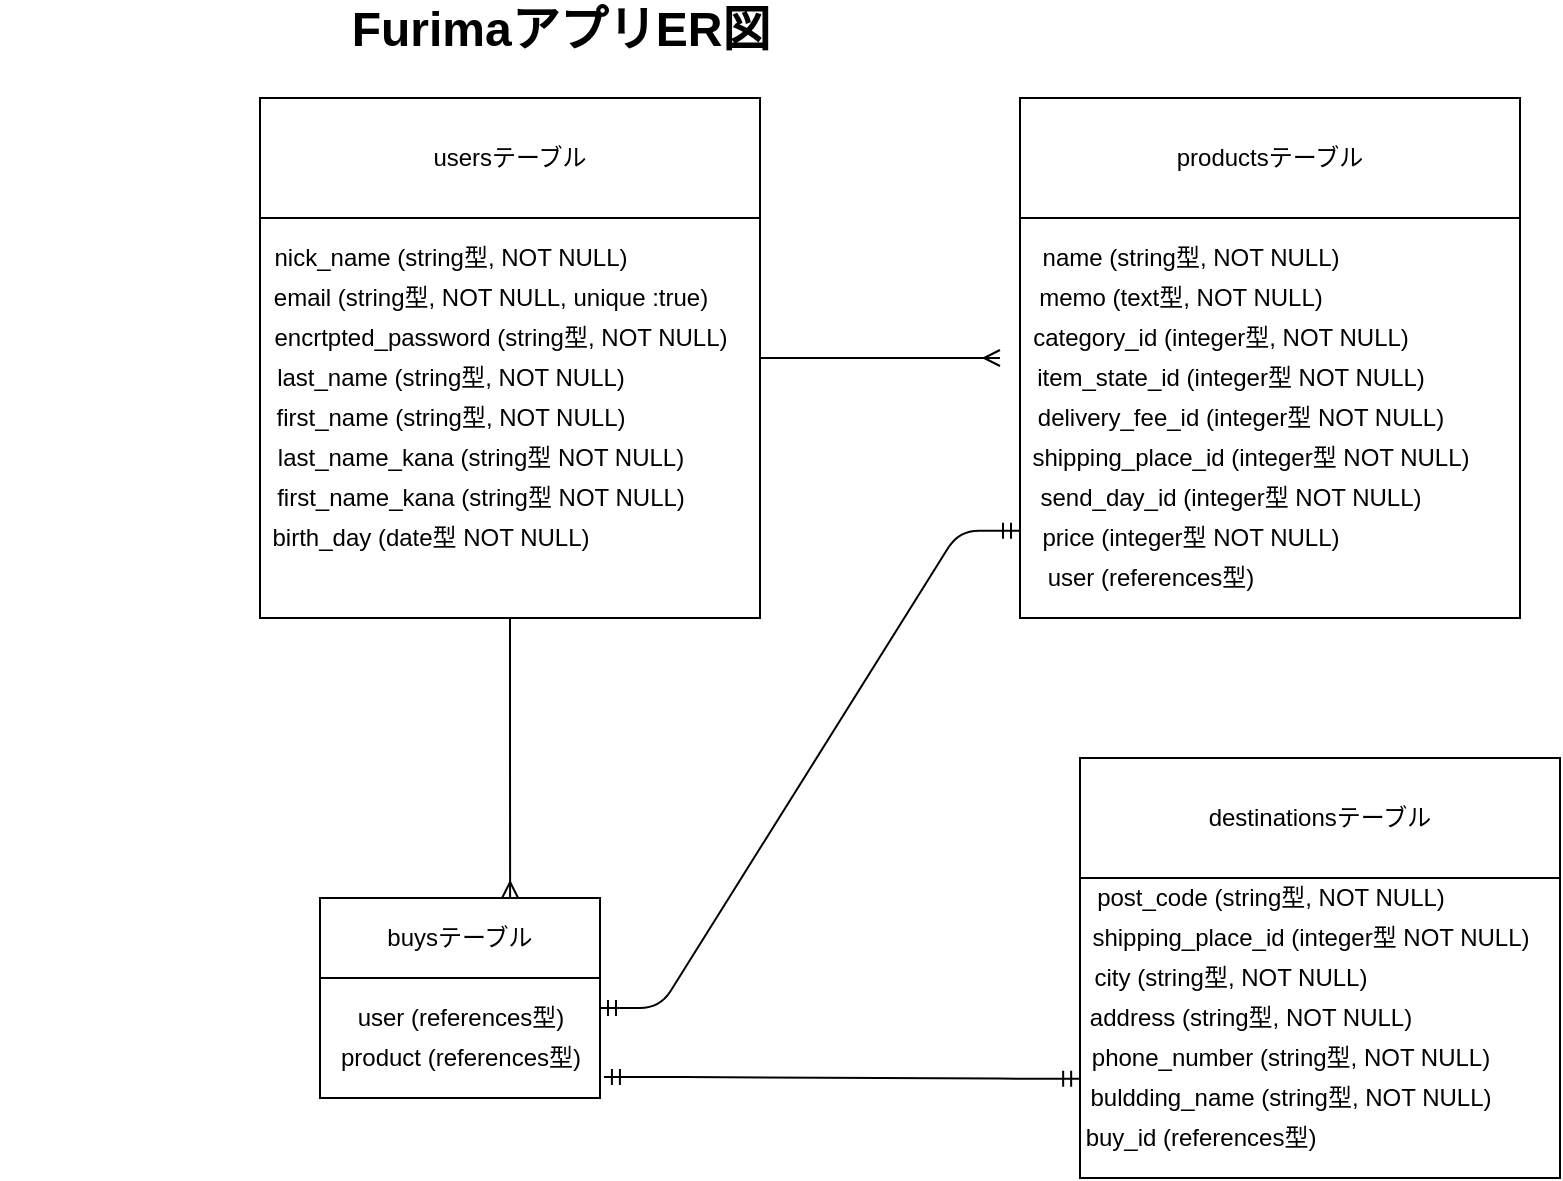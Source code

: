 <mxfile version="13.10.0" type="embed">
    <diagram id="p0TnjbUd2gW1PoHSHFOu" name="ページ1">
        <mxGraphModel dx="2878" dy="567" grid="1" gridSize="10" guides="1" tooltips="1" connect="1" arrows="1" fold="1" page="0" pageScale="1" pageWidth="850" pageHeight="1100" math="0" shadow="0">
            <root>
                <mxCell id="0"/>
                <mxCell id="1" parent="0"/>
                <mxCell id="21" value="FurimaアプリER図&lt;br&gt;&lt;br&gt;" style="text;strokeColor=none;fillColor=none;html=1;fontSize=24;fontStyle=1;verticalAlign=middle;align=center;" parent="1" vertex="1">
                    <mxGeometry x="-1600" y="60" width="100" height="40" as="geometry"/>
                </mxCell>
                <mxCell id="95" style="edgeStyle=orthogonalEdgeStyle;rounded=0;orthogonalLoop=1;jettySize=auto;html=1;entryX=0.679;entryY=0;entryDx=0;entryDy=0;entryPerimeter=0;endArrow=ERmany;endFill=0;" edge="1" parent="1" source="43" target="85">
                    <mxGeometry relative="1" as="geometry"/>
                </mxCell>
                <mxCell id="96" style="edgeStyle=orthogonalEdgeStyle;rounded=0;orthogonalLoop=1;jettySize=auto;html=1;endArrow=ERmany;endFill=0;" edge="1" parent="1" source="43">
                    <mxGeometry relative="1" as="geometry">
                        <mxPoint x="-1330" y="230" as="targetPoint"/>
                    </mxGeometry>
                </mxCell>
                <mxCell id="43" value="" style="whiteSpace=wrap;html=1;" parent="1" vertex="1">
                    <mxGeometry x="-1700" y="100" width="250" height="260" as="geometry"/>
                </mxCell>
                <mxCell id="44" value="usersテーブル" style="whiteSpace=wrap;html=1;" parent="1" vertex="1">
                    <mxGeometry x="-1700" y="100" width="250" height="60" as="geometry"/>
                </mxCell>
                <mxCell id="46" value="nick_name (string型, NOT NULL)" style="text;html=1;align=center;verticalAlign=middle;resizable=0;points=[];autosize=1;" parent="1" vertex="1">
                    <mxGeometry x="-1700" y="170" width="190" height="20" as="geometry"/>
                </mxCell>
                <mxCell id="47" value="&amp;nbsp; &amp;nbsp; &amp;nbsp; &amp;nbsp; &amp;nbsp; &amp;nbsp; &amp;nbsp; &amp;nbsp; &amp;nbsp; &amp;nbsp; &amp;nbsp; &amp;nbsp; &amp;nbsp; &amp;nbsp; &amp;nbsp; &amp;nbsp; &amp;nbsp; &amp;nbsp; &amp;nbsp; &amp;nbsp;email (string型, NOT NULL, unique :true)" style="text;html=1;align=center;verticalAlign=middle;resizable=0;points=[];autosize=1;" parent="1" vertex="1">
                    <mxGeometry x="-1830" y="190" width="360" height="20" as="geometry"/>
                </mxCell>
                <mxCell id="49" value="&amp;nbsp; &amp;nbsp; &amp;nbsp; &amp;nbsp; &amp;nbsp; &amp;nbsp; &amp;nbsp; &amp;nbsp;encrtpted_password (string型, NOT NULL)" style="text;html=1;align=center;verticalAlign=middle;resizable=0;points=[];autosize=1;" parent="1" vertex="1">
                    <mxGeometry x="-1750" y="210" width="290" height="20" as="geometry"/>
                </mxCell>
                <mxCell id="50" value="last_name (string型, NOT NULL)" style="text;html=1;align=center;verticalAlign=middle;resizable=0;points=[];autosize=1;" parent="1" vertex="1">
                    <mxGeometry x="-1700" y="230" width="190" height="20" as="geometry"/>
                </mxCell>
                <mxCell id="51" value="&lt;span&gt;first_name (string型, NOT NULL)&lt;/span&gt;" style="text;html=1;align=center;verticalAlign=middle;resizable=0;points=[];autosize=1;" parent="1" vertex="1">
                    <mxGeometry x="-1700" y="250" width="190" height="20" as="geometry"/>
                </mxCell>
                <mxCell id="52" value="last_name_kana (string型 NOT NULL)" style="text;html=1;align=center;verticalAlign=middle;resizable=0;points=[];autosize=1;" parent="1" vertex="1">
                    <mxGeometry x="-1700" y="270" width="220" height="20" as="geometry"/>
                </mxCell>
                <mxCell id="54" value="first_name_kana (string型 NOT NULL)" style="text;html=1;align=center;verticalAlign=middle;resizable=0;points=[];autosize=1;" parent="1" vertex="1">
                    <mxGeometry x="-1700" y="290" width="220" height="20" as="geometry"/>
                </mxCell>
                <mxCell id="55" value="birth_day (date型 NOT NULL)" style="text;html=1;align=center;verticalAlign=middle;resizable=0;points=[];autosize=1;" parent="1" vertex="1">
                    <mxGeometry x="-1700" y="310" width="170" height="20" as="geometry"/>
                </mxCell>
                <mxCell id="62" value="" style="whiteSpace=wrap;html=1;" vertex="1" parent="1">
                    <mxGeometry x="-1320" y="100" width="250" height="260" as="geometry"/>
                </mxCell>
                <mxCell id="63" value="productsテーブル" style="whiteSpace=wrap;html=1;" vertex="1" parent="1">
                    <mxGeometry x="-1320" y="100" width="250" height="60" as="geometry"/>
                </mxCell>
                <mxCell id="64" value="name (string型, NOT NULL)" style="text;html=1;align=center;verticalAlign=middle;resizable=0;points=[];autosize=1;" vertex="1" parent="1">
                    <mxGeometry x="-1315" y="170" width="160" height="20" as="geometry"/>
                </mxCell>
                <mxCell id="65" value="memo (text型, NOT NULL)" style="text;html=1;align=center;verticalAlign=middle;resizable=0;points=[];autosize=1;" vertex="1" parent="1">
                    <mxGeometry x="-1320" y="190" width="160" height="20" as="geometry"/>
                </mxCell>
                <mxCell id="66" value="&lt;span&gt;category_id (integer型, NOT NULL)&lt;/span&gt;" style="text;html=1;align=center;verticalAlign=middle;resizable=0;points=[];autosize=1;" vertex="1" parent="1">
                    <mxGeometry x="-1320" y="210" width="200" height="20" as="geometry"/>
                </mxCell>
                <mxCell id="67" value="item_state_id (integer型 NOT NULL)" style="text;html=1;align=center;verticalAlign=middle;resizable=0;points=[];autosize=1;" vertex="1" parent="1">
                    <mxGeometry x="-1320" y="230" width="210" height="20" as="geometry"/>
                </mxCell>
                <mxCell id="68" value="delivery_fee_id (integer型 NOT NULL)" style="text;html=1;align=center;verticalAlign=middle;resizable=0;points=[];autosize=1;" vertex="1" parent="1">
                    <mxGeometry x="-1320" y="250" width="220" height="20" as="geometry"/>
                </mxCell>
                <mxCell id="69" value="shipping_place_id (integer型 NOT NULL)" style="text;html=1;align=center;verticalAlign=middle;resizable=0;points=[];autosize=1;" vertex="1" parent="1">
                    <mxGeometry x="-1320" y="270" width="230" height="20" as="geometry"/>
                </mxCell>
                <mxCell id="70" value="&amp;nbsp; &amp;nbsp; &amp;nbsp; &amp;nbsp; &amp;nbsp; &amp;nbsp; &amp;nbsp; &amp;nbsp; &amp;nbsp; &amp;nbsp; &amp;nbsp; &amp;nbsp; &amp;nbsp; &amp;nbsp; &amp;nbsp; &amp;nbsp; &amp;nbsp; &amp;nbsp; send_day_id (integer型 NOT NULL)" style="text;html=1;align=center;verticalAlign=middle;resizable=0;points=[];autosize=1;" vertex="1" parent="1">
                    <mxGeometry x="-1440" y="290" width="330" height="20" as="geometry"/>
                </mxCell>
                <mxCell id="71" value="price (integer型 NOT NULL)" style="text;html=1;align=center;verticalAlign=middle;resizable=0;points=[];autosize=1;" vertex="1" parent="1">
                    <mxGeometry x="-1315" y="310" width="160" height="20" as="geometry"/>
                </mxCell>
                <mxCell id="72" value="user (references型)" style="text;html=1;align=center;verticalAlign=middle;resizable=0;points=[];autosize=1;" vertex="1" parent="1">
                    <mxGeometry x="-1315" y="330" width="120" height="20" as="geometry"/>
                </mxCell>
                <mxCell id="73" value="destinationsテーブル" style="whiteSpace=wrap;html=1;" vertex="1" parent="1">
                    <mxGeometry x="-1290" y="430" width="240" height="60" as="geometry"/>
                </mxCell>
                <mxCell id="75" value="" style="whiteSpace=wrap;html=1;" vertex="1" parent="1">
                    <mxGeometry x="-1290" y="490" width="240" height="150" as="geometry"/>
                </mxCell>
                <mxCell id="76" value="post_code (string型, NOT NULL)" style="text;html=1;align=center;verticalAlign=middle;resizable=0;points=[];autosize=1;" vertex="1" parent="1">
                    <mxGeometry x="-1290" y="490" width="190" height="20" as="geometry"/>
                </mxCell>
                <mxCell id="77" value="shipping_place_id (integer型 NOT NULL)" style="text;html=1;align=center;verticalAlign=middle;resizable=0;points=[];autosize=1;" vertex="1" parent="1">
                    <mxGeometry x="-1290" y="510" width="230" height="20" as="geometry"/>
                </mxCell>
                <mxCell id="78" value="city (string型, NOT NULL)" style="text;html=1;align=center;verticalAlign=middle;resizable=0;points=[];autosize=1;" vertex="1" parent="1">
                    <mxGeometry x="-1290" y="530" width="150" height="20" as="geometry"/>
                </mxCell>
                <mxCell id="79" value="address (string型, NOT NULL)" style="text;html=1;align=center;verticalAlign=middle;resizable=0;points=[];autosize=1;" vertex="1" parent="1">
                    <mxGeometry x="-1295" y="550" width="180" height="20" as="geometry"/>
                </mxCell>
                <mxCell id="80" value="phone_number (string型, NOT NULL)" style="text;html=1;align=center;verticalAlign=middle;resizable=0;points=[];autosize=1;" vertex="1" parent="1">
                    <mxGeometry x="-1290" y="570" width="210" height="20" as="geometry"/>
                </mxCell>
                <mxCell id="81" value="buldding_name (string型, NOT NULL)" style="text;html=1;align=center;verticalAlign=middle;resizable=0;points=[];autosize=1;" vertex="1" parent="1">
                    <mxGeometry x="-1295" y="590" width="220" height="20" as="geometry"/>
                </mxCell>
                <mxCell id="82" value="buy_id (references型)" style="text;html=1;align=center;verticalAlign=middle;resizable=0;points=[];autosize=1;" vertex="1" parent="1">
                    <mxGeometry x="-1295" y="610" width="130" height="20" as="geometry"/>
                </mxCell>
                <mxCell id="85" value="buysテーブル" style="whiteSpace=wrap;html=1;" vertex="1" parent="1">
                    <mxGeometry x="-1670" y="500" width="140" height="40" as="geometry"/>
                </mxCell>
                <mxCell id="86" value="" style="whiteSpace=wrap;html=1;" vertex="1" parent="1">
                    <mxGeometry x="-1670" y="540" width="140" height="60" as="geometry"/>
                </mxCell>
                <mxCell id="87" value="user (references型)" style="text;html=1;align=center;verticalAlign=middle;resizable=0;points=[];autosize=1;" vertex="1" parent="1">
                    <mxGeometry x="-1660" y="550" width="120" height="20" as="geometry"/>
                </mxCell>
                <mxCell id="89" value="product (references型)" style="text;html=1;align=center;verticalAlign=middle;resizable=0;points=[];autosize=1;" vertex="1" parent="1">
                    <mxGeometry x="-1670" y="570" width="140" height="20" as="geometry"/>
                </mxCell>
                <mxCell id="92" value="" style="edgeStyle=entityRelationEdgeStyle;fontSize=12;html=1;endArrow=ERmandOne;startArrow=ERmandOne;exitX=1.014;exitY=0.975;exitDx=0;exitDy=0;exitPerimeter=0;entryX=-0.002;entryY=1.017;entryDx=0;entryDy=0;entryPerimeter=0;" edge="1" parent="1" source="89" target="80">
                    <mxGeometry width="100" height="100" relative="1" as="geometry">
                        <mxPoint x="-1460" y="600" as="sourcePoint"/>
                        <mxPoint x="-1360" y="500" as="targetPoint"/>
                    </mxGeometry>
                </mxCell>
                <mxCell id="97" value="" style="edgeStyle=entityRelationEdgeStyle;fontSize=12;html=1;endArrow=ERmandOne;startArrow=ERmandOne;exitX=1;exitY=0.25;exitDx=0;exitDy=0;entryX=-0.002;entryY=0.832;entryDx=0;entryDy=0;entryPerimeter=0;" edge="1" parent="1" source="86" target="62">
                    <mxGeometry width="100" height="100" relative="1" as="geometry">
                        <mxPoint x="-1460" y="500" as="sourcePoint"/>
                        <mxPoint x="-1360" y="400" as="targetPoint"/>
                    </mxGeometry>
                </mxCell>
            </root>
        </mxGraphModel>
    </diagram>
</mxfile>